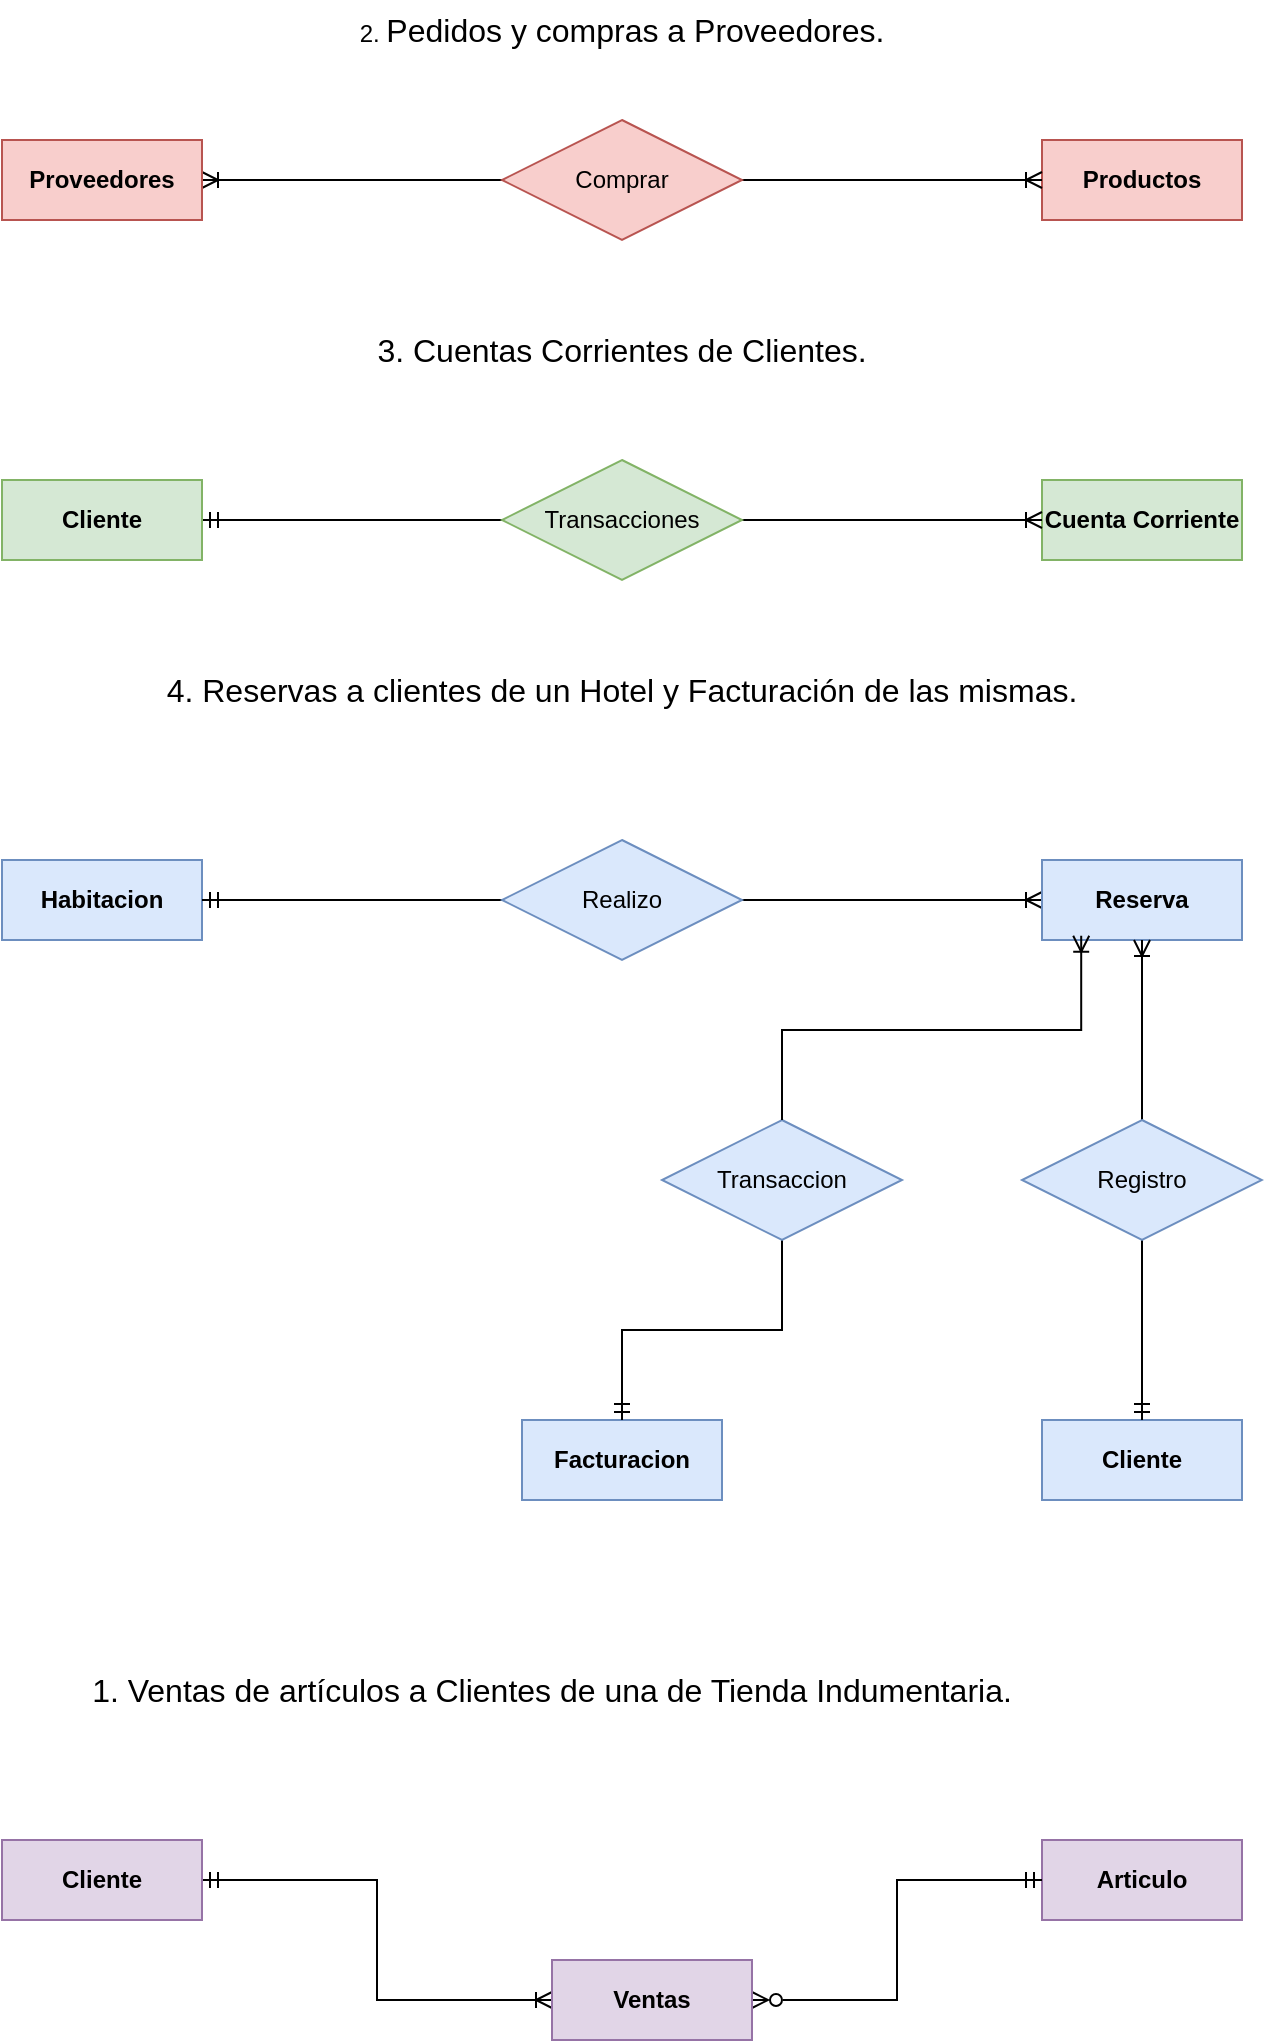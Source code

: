 <mxfile version="24.2.7" type="github">
  <diagram name="Page-1" id="RpZNpe1KApINxEx9jQkk">
    <mxGraphModel dx="869" dy="453" grid="1" gridSize="10" guides="1" tooltips="1" connect="1" arrows="1" fold="1" page="1" pageScale="1" pageWidth="850" pageHeight="1100" math="0" shadow="0">
      <root>
        <mxCell id="0" />
        <mxCell id="1" parent="0" />
        <mxCell id="UvpZoITZ3jxGFEs7aZy7-4" style="edgeStyle=orthogonalEdgeStyle;rounded=0;orthogonalLoop=1;jettySize=auto;html=1;exitX=1;exitY=0.5;exitDx=0;exitDy=0;entryX=0;entryY=0.5;entryDx=0;entryDy=0;endArrow=none;endFill=0;startArrow=ERoneToMany;startFill=0;" parent="1" source="UvpZoITZ3jxGFEs7aZy7-1" target="UvpZoITZ3jxGFEs7aZy7-3" edge="1">
          <mxGeometry relative="1" as="geometry" />
        </mxCell>
        <mxCell id="UvpZoITZ3jxGFEs7aZy7-1" value="&lt;b&gt;Proveedores&lt;/b&gt;" style="whiteSpace=wrap;html=1;align=center;fillColor=#f8cecc;strokeColor=#b85450;" parent="1" vertex="1">
          <mxGeometry x="150" y="130" width="100" height="40" as="geometry" />
        </mxCell>
        <mxCell id="UvpZoITZ3jxGFEs7aZy7-2" value="&lt;b&gt;Productos&lt;/b&gt;" style="whiteSpace=wrap;html=1;align=center;fillColor=#f8cecc;strokeColor=#b85450;" parent="1" vertex="1">
          <mxGeometry x="670" y="130" width="100" height="40" as="geometry" />
        </mxCell>
        <mxCell id="UvpZoITZ3jxGFEs7aZy7-5" style="edgeStyle=orthogonalEdgeStyle;rounded=0;orthogonalLoop=1;jettySize=auto;html=1;exitX=1;exitY=0.5;exitDx=0;exitDy=0;entryX=0;entryY=0.5;entryDx=0;entryDy=0;endArrow=ERoneToMany;endFill=0;" parent="1" source="UvpZoITZ3jxGFEs7aZy7-3" target="UvpZoITZ3jxGFEs7aZy7-2" edge="1">
          <mxGeometry relative="1" as="geometry" />
        </mxCell>
        <mxCell id="UvpZoITZ3jxGFEs7aZy7-3" value="Comprar" style="shape=rhombus;perimeter=rhombusPerimeter;whiteSpace=wrap;html=1;align=center;fillColor=#f8cecc;strokeColor=#b85450;" parent="1" vertex="1">
          <mxGeometry x="400" y="120" width="120" height="60" as="geometry" />
        </mxCell>
        <mxCell id="LwWXZl5ga7UyLNcfdgvz-1" value="&lt;b&gt;Cuenta Corriente&lt;/b&gt;" style="whiteSpace=wrap;html=1;align=center;fillColor=#d5e8d4;strokeColor=#82b366;" vertex="1" parent="1">
          <mxGeometry x="670" y="300" width="100" height="40" as="geometry" />
        </mxCell>
        <mxCell id="LwWXZl5ga7UyLNcfdgvz-5" style="edgeStyle=orthogonalEdgeStyle;rounded=0;orthogonalLoop=1;jettySize=auto;html=1;exitX=1;exitY=0.5;exitDx=0;exitDy=0;entryX=0;entryY=0.5;entryDx=0;entryDy=0;endArrow=none;endFill=0;startArrow=ERmandOne;startFill=0;" edge="1" parent="1" source="LwWXZl5ga7UyLNcfdgvz-2" target="LwWXZl5ga7UyLNcfdgvz-4">
          <mxGeometry relative="1" as="geometry" />
        </mxCell>
        <mxCell id="LwWXZl5ga7UyLNcfdgvz-2" value="&lt;b&gt;Cliente&lt;/b&gt;" style="whiteSpace=wrap;html=1;align=center;fillColor=#d5e8d4;strokeColor=#82b366;" vertex="1" parent="1">
          <mxGeometry x="150" y="300" width="100" height="40" as="geometry" />
        </mxCell>
        <mxCell id="LwWXZl5ga7UyLNcfdgvz-6" style="edgeStyle=orthogonalEdgeStyle;rounded=0;orthogonalLoop=1;jettySize=auto;html=1;entryX=0;entryY=0.5;entryDx=0;entryDy=0;endArrow=ERoneToMany;endFill=0;" edge="1" parent="1" source="LwWXZl5ga7UyLNcfdgvz-4" target="LwWXZl5ga7UyLNcfdgvz-1">
          <mxGeometry relative="1" as="geometry" />
        </mxCell>
        <mxCell id="LwWXZl5ga7UyLNcfdgvz-4" value="Transacciones" style="shape=rhombus;perimeter=rhombusPerimeter;whiteSpace=wrap;html=1;align=center;fillColor=#d5e8d4;strokeColor=#82b366;" vertex="1" parent="1">
          <mxGeometry x="400" y="290" width="120" height="60" as="geometry" />
        </mxCell>
        <mxCell id="LwWXZl5ga7UyLNcfdgvz-7" value="&lt;span id=&quot;page928R_mcid11&quot; class=&quot;markedContent&quot;&gt;&lt;span dir=&quot;ltr&quot; role=&quot;presentation&quot; style=&quot;left: calc(var(--scale-factor)*263.81px); top: calc(var(--scale-factor)*361.13px); font-size: calc(var(--scale-factor)*24.00px); font-family: sans-serif; transform: scaleX(1.008);&quot;&gt;3.&lt;/span&gt;&lt;/span&gt;&lt;span id=&quot;page928R_mcid12&quot; class=&quot;markedContent&quot;&gt;&lt;span dir=&quot;ltr&quot; role=&quot;presentation&quot; style=&quot;left: calc(var(--scale-factor)*284.14px); top: calc(var(--scale-factor)*361.13px); font-size: calc(var(--scale-factor)*24.00px); font-family: sans-serif;&quot;&gt; &lt;/span&gt;&lt;span dir=&quot;ltr&quot; role=&quot;presentation&quot; style=&quot;left: calc(var(--scale-factor)*299.81px); top: calc(var(--scale-factor)*361.13px); font-size: calc(var(--scale-factor)*24.00px); font-family: sans-serif; transform: scaleX(1.018);&quot;&gt;Cuentas Corrientes de Clientes.&lt;/span&gt;&lt;/span&gt;" style="text;html=1;align=center;verticalAlign=middle;whiteSpace=wrap;rounded=0;fontSize=16;" vertex="1" parent="1">
          <mxGeometry x="310" y="220" width="300" height="30" as="geometry" />
        </mxCell>
        <mxCell id="LwWXZl5ga7UyLNcfdgvz-8" value="&lt;span id=&quot;page928R_mcid9&quot; class=&quot;markedContent&quot;&gt;&lt;span dir=&quot;ltr&quot; role=&quot;presentation&quot; style=&quot;left: calc(var(--scale-factor)*248.33px); top: calc(var(--scale-factor)*303.49px); font-size: calc(var(--scale-factor)*24.02px); font-family: sans-serif; transform: scaleX(1.008);&quot;&gt;2.&lt;/span&gt;&lt;/span&gt;&lt;span id=&quot;page928R_mcid10&quot; class=&quot;markedContent&quot;&gt;&lt;span dir=&quot;ltr&quot; role=&quot;presentation&quot; style=&quot;left: calc(var(--scale-factor)*268.66px); top: calc(var(--scale-factor)*303.49px); font-size: calc(var(--scale-factor)*24.02px); font-family: sans-serif;&quot;&gt; &lt;/span&gt;&lt;span dir=&quot;ltr&quot; role=&quot;presentation&quot; style=&quot;left: calc(var(--scale-factor)*284.33px); top: calc(var(--scale-factor)*303.49px); font-size: 16px; font-family: sans-serif; transform: scaleX(1.011);&quot;&gt;Pedidos y compras a Proveedores.&lt;/span&gt;&lt;/span&gt;" style="text;html=1;align=center;verticalAlign=middle;whiteSpace=wrap;rounded=0;" vertex="1" parent="1">
          <mxGeometry x="310" y="60" width="300" height="30" as="geometry" />
        </mxCell>
        <mxCell id="LwWXZl5ga7UyLNcfdgvz-9" value="&lt;span id=&quot;page928R_mcid13&quot; class=&quot;markedContent&quot;&gt;&lt;span dir=&quot;ltr&quot; role=&quot;presentation&quot; style=&quot;left: calc(var(--scale-factor)*101.42px); top: calc(var(--scale-factor)*418.72px); font-size: calc(var(--scale-factor)*24.02px); font-family: sans-serif; transform: scaleX(1.008);&quot;&gt;4.&lt;/span&gt;&lt;/span&gt;&lt;span id=&quot;page928R_mcid14&quot; class=&quot;markedContent&quot;&gt;&lt;span dir=&quot;ltr&quot; role=&quot;presentation&quot; style=&quot;left: calc(var(--scale-factor)*121.75px); top: calc(var(--scale-factor)*418.72px); font-size: calc(var(--scale-factor)*24.02px); font-family: sans-serif;&quot;&gt; &lt;/span&gt;&lt;span dir=&quot;ltr&quot; role=&quot;presentation&quot; style=&quot;left: calc(var(--scale-factor)*137.42px); top: calc(var(--scale-factor)*418.72px); font-size: calc(var(--scale-factor)*24.02px); font-family: sans-serif; transform: scaleX(1.012);&quot;&gt;Reservas a clientes de un Hotel y Facturación de&lt;/span&gt;&lt;/span&gt;&lt;span id=&quot;page928R_mcid15&quot; class=&quot;markedContent&quot;&gt;&lt;span dir=&quot;ltr&quot; role=&quot;presentation&quot; style=&quot;left: calc(var(--scale-factor)*684.40px); top: calc(var(--scale-factor)*418.72px); font-size: calc(var(--scale-factor)*24.02px); font-family: sans-serif;&quot;&gt; &lt;/span&gt;&lt;span dir=&quot;ltr&quot; role=&quot;presentation&quot; style=&quot;left: calc(var(--scale-factor)*690.46px); top: calc(var(--scale-factor)*418.72px); font-size: calc(var(--scale-factor)*24.02px); font-family: sans-serif; transform: scaleX(0.995);&quot;&gt;las mismas&lt;/span&gt;&lt;/span&gt;&lt;span id=&quot;page928R_mcid16&quot; class=&quot;markedContent&quot;&gt;&lt;span dir=&quot;ltr&quot; role=&quot;presentation&quot; style=&quot;left: calc(var(--scale-factor)*814.68px); top: calc(var(--scale-factor)*418.72px); font-size: calc(var(--scale-factor)*24.02px); font-family: sans-serif;&quot;&gt;.&lt;/span&gt;&lt;/span&gt;" style="text;html=1;align=center;verticalAlign=middle;whiteSpace=wrap;rounded=0;fontSize=16;" vertex="1" parent="1">
          <mxGeometry x="200" y="390" width="520" height="30" as="geometry" />
        </mxCell>
        <mxCell id="LwWXZl5ga7UyLNcfdgvz-10" value="&lt;b&gt;Habitacion&lt;/b&gt;" style="whiteSpace=wrap;html=1;align=center;fillColor=#dae8fc;strokeColor=#6c8ebf;" vertex="1" parent="1">
          <mxGeometry x="150" y="490" width="100" height="40" as="geometry" />
        </mxCell>
        <mxCell id="LwWXZl5ga7UyLNcfdgvz-18" style="edgeStyle=orthogonalEdgeStyle;rounded=0;orthogonalLoop=1;jettySize=auto;html=1;exitX=0;exitY=0.5;exitDx=0;exitDy=0;entryX=1;entryY=0.5;entryDx=0;entryDy=0;endArrow=none;endFill=0;startArrow=ERoneToMany;startFill=0;" edge="1" parent="1" source="LwWXZl5ga7UyLNcfdgvz-11" target="LwWXZl5ga7UyLNcfdgvz-12">
          <mxGeometry relative="1" as="geometry" />
        </mxCell>
        <mxCell id="LwWXZl5ga7UyLNcfdgvz-11" value="&lt;font size=&quot;1&quot;&gt;&lt;b style=&quot;font-size: 12px;&quot;&gt;Reserva&lt;/b&gt;&lt;/font&gt;" style="whiteSpace=wrap;html=1;align=center;fillColor=#dae8fc;strokeColor=#6c8ebf;" vertex="1" parent="1">
          <mxGeometry x="670" y="490" width="100" height="40" as="geometry" />
        </mxCell>
        <mxCell id="LwWXZl5ga7UyLNcfdgvz-19" style="edgeStyle=orthogonalEdgeStyle;rounded=0;orthogonalLoop=1;jettySize=auto;html=1;exitX=0;exitY=0.5;exitDx=0;exitDy=0;entryX=1;entryY=0.5;entryDx=0;entryDy=0;endArrow=ERmandOne;endFill=0;" edge="1" parent="1" source="LwWXZl5ga7UyLNcfdgvz-12" target="LwWXZl5ga7UyLNcfdgvz-10">
          <mxGeometry relative="1" as="geometry" />
        </mxCell>
        <mxCell id="LwWXZl5ga7UyLNcfdgvz-12" value="Realizo" style="shape=rhombus;perimeter=rhombusPerimeter;whiteSpace=wrap;html=1;align=center;fillColor=#dae8fc;strokeColor=#6c8ebf;" vertex="1" parent="1">
          <mxGeometry x="400" y="480" width="120" height="60" as="geometry" />
        </mxCell>
        <mxCell id="LwWXZl5ga7UyLNcfdgvz-13" value="&lt;b&gt;Cliente&lt;/b&gt;" style="whiteSpace=wrap;html=1;align=center;fillColor=#dae8fc;strokeColor=#6c8ebf;" vertex="1" parent="1">
          <mxGeometry x="670" y="770" width="100" height="40" as="geometry" />
        </mxCell>
        <mxCell id="LwWXZl5ga7UyLNcfdgvz-15" style="edgeStyle=orthogonalEdgeStyle;rounded=0;orthogonalLoop=1;jettySize=auto;html=1;exitX=0.5;exitY=1;exitDx=0;exitDy=0;entryX=0.5;entryY=0;entryDx=0;entryDy=0;endArrow=ERmandOne;endFill=0;" edge="1" parent="1" source="LwWXZl5ga7UyLNcfdgvz-14" target="LwWXZl5ga7UyLNcfdgvz-13">
          <mxGeometry relative="1" as="geometry" />
        </mxCell>
        <mxCell id="LwWXZl5ga7UyLNcfdgvz-17" style="edgeStyle=orthogonalEdgeStyle;rounded=0;orthogonalLoop=1;jettySize=auto;html=1;exitX=0.5;exitY=0;exitDx=0;exitDy=0;entryX=0.5;entryY=1;entryDx=0;entryDy=0;endArrow=ERoneToMany;endFill=0;" edge="1" parent="1" source="LwWXZl5ga7UyLNcfdgvz-14" target="LwWXZl5ga7UyLNcfdgvz-11">
          <mxGeometry relative="1" as="geometry" />
        </mxCell>
        <mxCell id="LwWXZl5ga7UyLNcfdgvz-14" value="Registro" style="shape=rhombus;perimeter=rhombusPerimeter;whiteSpace=wrap;html=1;align=center;fillColor=#dae8fc;strokeColor=#6c8ebf;" vertex="1" parent="1">
          <mxGeometry x="660" y="620" width="120" height="60" as="geometry" />
        </mxCell>
        <mxCell id="LwWXZl5ga7UyLNcfdgvz-20" value="&lt;b&gt;Facturacion&lt;/b&gt;" style="whiteSpace=wrap;html=1;align=center;fillColor=#dae8fc;strokeColor=#6c8ebf;" vertex="1" parent="1">
          <mxGeometry x="410" y="770" width="100" height="40" as="geometry" />
        </mxCell>
        <mxCell id="LwWXZl5ga7UyLNcfdgvz-24" style="edgeStyle=orthogonalEdgeStyle;rounded=0;orthogonalLoop=1;jettySize=auto;html=1;exitX=0.5;exitY=1;exitDx=0;exitDy=0;entryX=0.5;entryY=0;entryDx=0;entryDy=0;endArrow=ERmandOne;endFill=0;" edge="1" parent="1" source="LwWXZl5ga7UyLNcfdgvz-22" target="LwWXZl5ga7UyLNcfdgvz-20">
          <mxGeometry relative="1" as="geometry" />
        </mxCell>
        <mxCell id="LwWXZl5ga7UyLNcfdgvz-22" value="Transaccion" style="shape=rhombus;perimeter=rhombusPerimeter;whiteSpace=wrap;html=1;align=center;fillColor=#dae8fc;strokeColor=#6c8ebf;" vertex="1" parent="1">
          <mxGeometry x="480" y="620" width="120" height="60" as="geometry" />
        </mxCell>
        <mxCell id="LwWXZl5ga7UyLNcfdgvz-25" style="edgeStyle=orthogonalEdgeStyle;rounded=0;orthogonalLoop=1;jettySize=auto;html=1;exitX=0.5;exitY=0;exitDx=0;exitDy=0;entryX=0.196;entryY=0.946;entryDx=0;entryDy=0;entryPerimeter=0;endArrow=ERoneToMany;endFill=0;" edge="1" parent="1" source="LwWXZl5ga7UyLNcfdgvz-22" target="LwWXZl5ga7UyLNcfdgvz-11">
          <mxGeometry relative="1" as="geometry">
            <Array as="points">
              <mxPoint x="540" y="575" />
              <mxPoint x="690" y="575" />
            </Array>
          </mxGeometry>
        </mxCell>
        <mxCell id="LwWXZl5ga7UyLNcfdgvz-26" value="&lt;span id=&quot;page928R_mcid7&quot; class=&quot;markedContent&quot;&gt;&lt;span dir=&quot;ltr&quot; role=&quot;presentation&quot; style=&quot;left: calc(var(--scale-factor)*95.42px); top: calc(var(--scale-factor)*245.90px); font-size: calc(var(--scale-factor)*24.00px); font-family: sans-serif; transform: scaleX(1.008);&quot;&gt;1.&lt;/span&gt;&lt;/span&gt;&lt;span id=&quot;page928R_mcid8&quot; class=&quot;markedContent&quot;&gt;&lt;span dir=&quot;ltr&quot; role=&quot;presentation&quot; style=&quot;left: calc(var(--scale-factor)*115.75px); top: calc(var(--scale-factor)*245.90px); font-size: calc(var(--scale-factor)*24.00px); font-family: sans-serif;&quot;&gt; &lt;/span&gt;&lt;span dir=&quot;ltr&quot; role=&quot;presentation&quot; style=&quot;left: calc(var(--scale-factor)*131.42px); top: calc(var(--scale-factor)*245.90px); font-size: calc(var(--scale-factor)*24.00px); font-family: sans-serif; transform: scaleX(0.998);&quot;&gt;Ventas de artículos a Clientes de una de Tienda Indumentaria.&lt;/span&gt;&lt;/span&gt;" style="text;html=1;align=center;verticalAlign=middle;whiteSpace=wrap;rounded=0;fontSize=16;" vertex="1" parent="1">
          <mxGeometry x="164" y="890" width="522" height="30" as="geometry" />
        </mxCell>
        <mxCell id="LwWXZl5ga7UyLNcfdgvz-30" style="edgeStyle=orthogonalEdgeStyle;rounded=0;orthogonalLoop=1;jettySize=auto;html=1;exitX=1;exitY=0.5;exitDx=0;exitDy=0;entryX=0;entryY=0.5;entryDx=0;entryDy=0;endArrow=ERoneToMany;endFill=0;startArrow=ERmandOne;startFill=0;" edge="1" parent="1" source="LwWXZl5ga7UyLNcfdgvz-27" target="LwWXZl5ga7UyLNcfdgvz-29">
          <mxGeometry relative="1" as="geometry" />
        </mxCell>
        <mxCell id="LwWXZl5ga7UyLNcfdgvz-27" value="Cliente" style="whiteSpace=wrap;html=1;align=center;fontStyle=1;fillColor=#e1d5e7;strokeColor=#9673a6;" vertex="1" parent="1">
          <mxGeometry x="150" y="980" width="100" height="40" as="geometry" />
        </mxCell>
        <mxCell id="LwWXZl5ga7UyLNcfdgvz-28" value="Articulo" style="whiteSpace=wrap;html=1;align=center;fontStyle=1;fillColor=#e1d5e7;strokeColor=#9673a6;" vertex="1" parent="1">
          <mxGeometry x="670" y="980" width="100" height="40" as="geometry" />
        </mxCell>
        <mxCell id="LwWXZl5ga7UyLNcfdgvz-31" style="edgeStyle=orthogonalEdgeStyle;rounded=0;orthogonalLoop=1;jettySize=auto;html=1;exitX=1;exitY=0.5;exitDx=0;exitDy=0;entryX=0;entryY=0.5;entryDx=0;entryDy=0;startArrow=ERzeroToMany;startFill=0;endArrow=ERmandOne;endFill=0;" edge="1" parent="1" source="LwWXZl5ga7UyLNcfdgvz-29" target="LwWXZl5ga7UyLNcfdgvz-28">
          <mxGeometry relative="1" as="geometry" />
        </mxCell>
        <mxCell id="LwWXZl5ga7UyLNcfdgvz-29" value="Ventas" style="whiteSpace=wrap;html=1;align=center;fillColor=#e1d5e7;strokeColor=#9673a6;fontStyle=1" vertex="1" parent="1">
          <mxGeometry x="425" y="1040" width="100" height="40" as="geometry" />
        </mxCell>
      </root>
    </mxGraphModel>
  </diagram>
</mxfile>
